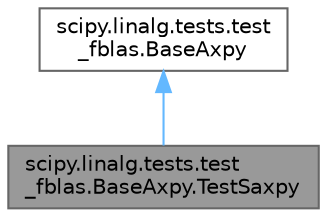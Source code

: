 digraph "scipy.linalg.tests.test_fblas.BaseAxpy.TestSaxpy"
{
 // LATEX_PDF_SIZE
  bgcolor="transparent";
  edge [fontname=Helvetica,fontsize=10,labelfontname=Helvetica,labelfontsize=10];
  node [fontname=Helvetica,fontsize=10,shape=box,height=0.2,width=0.4];
  Node1 [id="Node000001",label="scipy.linalg.tests.test\l_fblas.BaseAxpy.TestSaxpy",height=0.2,width=0.4,color="gray40", fillcolor="grey60", style="filled", fontcolor="black",tooltip=" "];
  Node2 -> Node1 [id="edge1_Node000001_Node000002",dir="back",color="steelblue1",style="solid",tooltip=" "];
  Node2 [id="Node000002",label="scipy.linalg.tests.test\l_fblas.BaseAxpy",height=0.2,width=0.4,color="gray40", fillcolor="white", style="filled",URL="$da/dd5/classscipy_1_1linalg_1_1tests_1_1test__fblas_1_1BaseAxpy.html",tooltip="Test blas ?axpy."];
}
